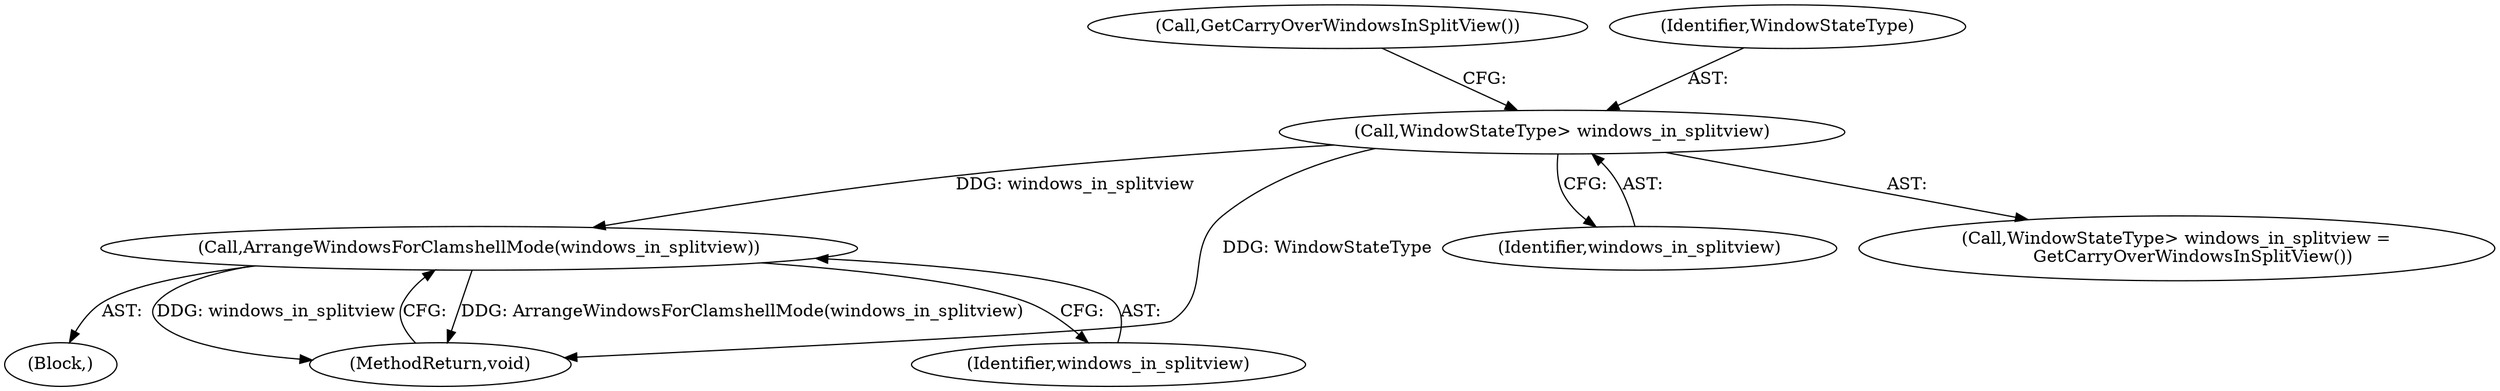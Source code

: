 digraph "1_Chrome_13e1002277287ed0090b2ca76c2d01545e677935_2@del" {
"1000142" [label="(Call,ArrangeWindowsForClamshellMode(windows_in_splitview))"];
"1000104" [label="(Call,WindowStateType> windows_in_splitview)"];
"1000104" [label="(Call,WindowStateType> windows_in_splitview)"];
"1000107" [label="(Call,GetCarryOverWindowsInSplitView())"];
"1000106" [label="(Identifier,windows_in_splitview)"];
"1000102" [label="(Block,)"];
"1000103" [label="(Call,WindowStateType> windows_in_splitview =\n      GetCarryOverWindowsInSplitView())"];
"1000142" [label="(Call,ArrangeWindowsForClamshellMode(windows_in_splitview))"];
"1000144" [label="(MethodReturn,void)"];
"1000143" [label="(Identifier,windows_in_splitview)"];
"1000105" [label="(Identifier,WindowStateType)"];
"1000142" -> "1000102"  [label="AST: "];
"1000142" -> "1000143"  [label="CFG: "];
"1000143" -> "1000142"  [label="AST: "];
"1000144" -> "1000142"  [label="CFG: "];
"1000142" -> "1000144"  [label="DDG: ArrangeWindowsForClamshellMode(windows_in_splitview)"];
"1000142" -> "1000144"  [label="DDG: windows_in_splitview"];
"1000104" -> "1000142"  [label="DDG: windows_in_splitview"];
"1000104" -> "1000103"  [label="AST: "];
"1000104" -> "1000106"  [label="CFG: "];
"1000105" -> "1000104"  [label="AST: "];
"1000106" -> "1000104"  [label="AST: "];
"1000107" -> "1000104"  [label="CFG: "];
"1000104" -> "1000144"  [label="DDG: WindowStateType"];
}
